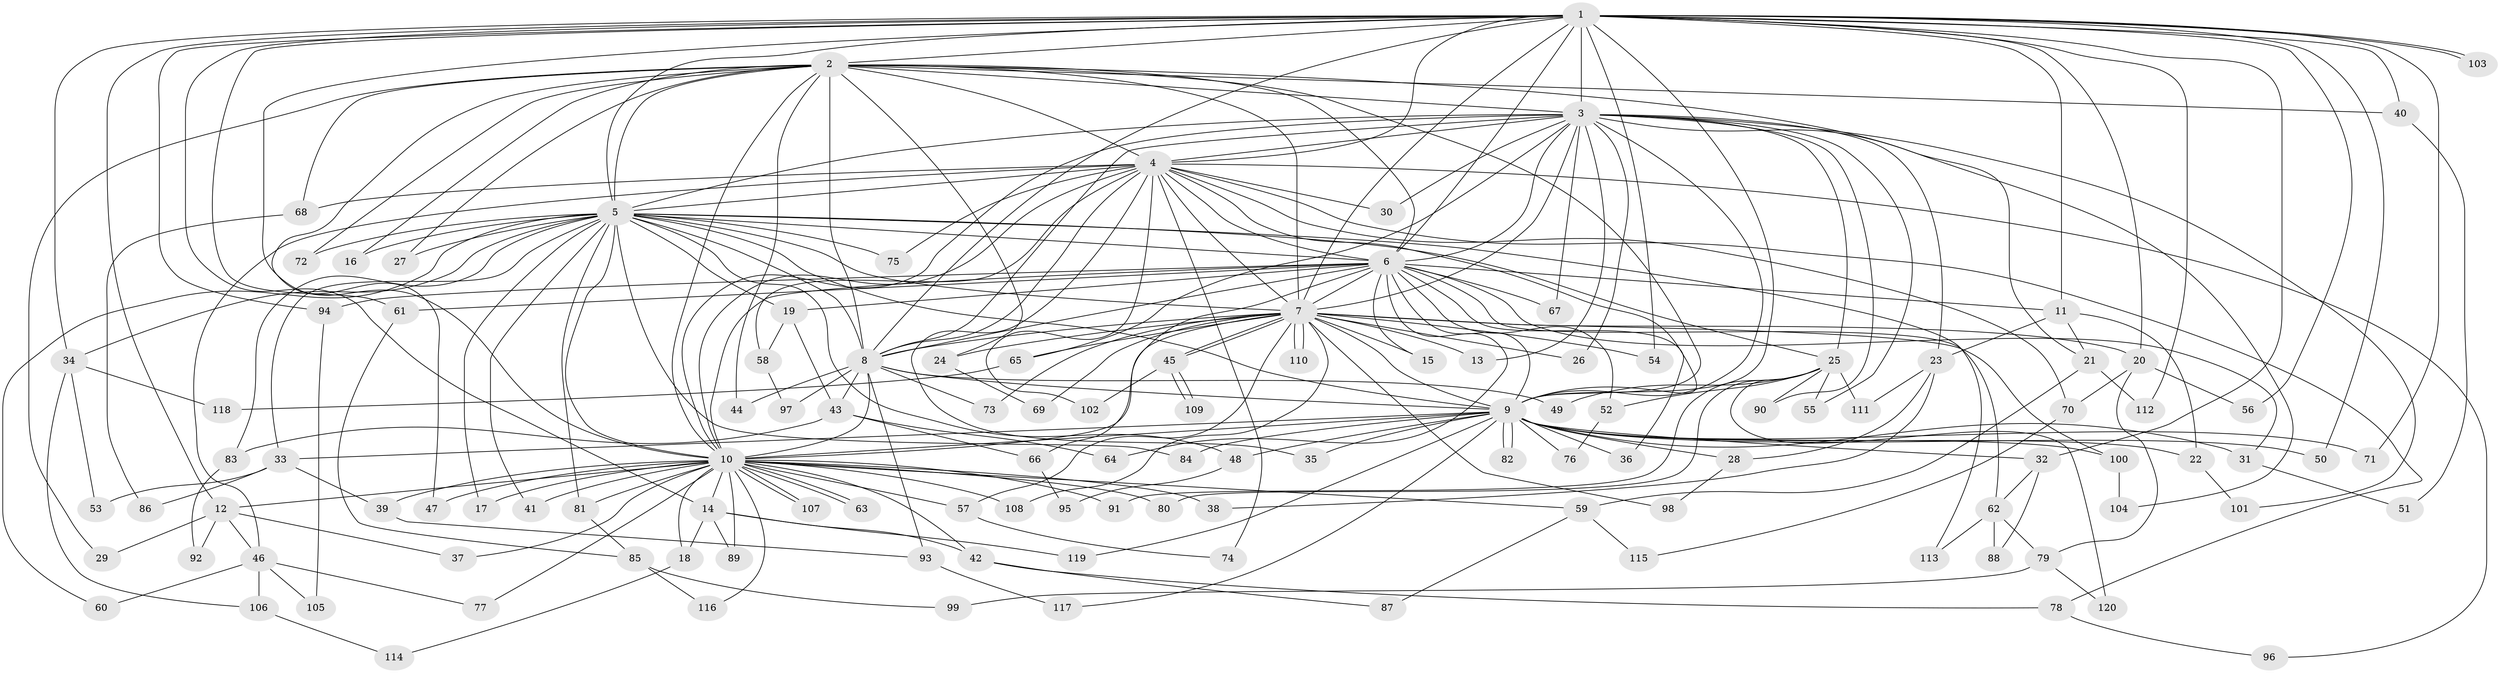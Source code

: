 // Generated by graph-tools (version 1.1) at 2025/01/03/09/25 03:01:19]
// undirected, 120 vertices, 265 edges
graph export_dot {
graph [start="1"]
  node [color=gray90,style=filled];
  1;
  2;
  3;
  4;
  5;
  6;
  7;
  8;
  9;
  10;
  11;
  12;
  13;
  14;
  15;
  16;
  17;
  18;
  19;
  20;
  21;
  22;
  23;
  24;
  25;
  26;
  27;
  28;
  29;
  30;
  31;
  32;
  33;
  34;
  35;
  36;
  37;
  38;
  39;
  40;
  41;
  42;
  43;
  44;
  45;
  46;
  47;
  48;
  49;
  50;
  51;
  52;
  53;
  54;
  55;
  56;
  57;
  58;
  59;
  60;
  61;
  62;
  63;
  64;
  65;
  66;
  67;
  68;
  69;
  70;
  71;
  72;
  73;
  74;
  75;
  76;
  77;
  78;
  79;
  80;
  81;
  82;
  83;
  84;
  85;
  86;
  87;
  88;
  89;
  90;
  91;
  92;
  93;
  94;
  95;
  96;
  97;
  98;
  99;
  100;
  101;
  102;
  103;
  104;
  105;
  106;
  107;
  108;
  109;
  110;
  111;
  112;
  113;
  114;
  115;
  116;
  117;
  118;
  119;
  120;
  1 -- 2;
  1 -- 3;
  1 -- 4;
  1 -- 5;
  1 -- 6;
  1 -- 7;
  1 -- 8;
  1 -- 9;
  1 -- 10;
  1 -- 11;
  1 -- 12;
  1 -- 14;
  1 -- 20;
  1 -- 32;
  1 -- 34;
  1 -- 40;
  1 -- 50;
  1 -- 54;
  1 -- 56;
  1 -- 61;
  1 -- 71;
  1 -- 94;
  1 -- 103;
  1 -- 103;
  1 -- 112;
  2 -- 3;
  2 -- 4;
  2 -- 5;
  2 -- 6;
  2 -- 7;
  2 -- 8;
  2 -- 9;
  2 -- 10;
  2 -- 16;
  2 -- 21;
  2 -- 24;
  2 -- 27;
  2 -- 29;
  2 -- 40;
  2 -- 44;
  2 -- 47;
  2 -- 68;
  2 -- 72;
  3 -- 4;
  3 -- 5;
  3 -- 6;
  3 -- 7;
  3 -- 8;
  3 -- 9;
  3 -- 10;
  3 -- 13;
  3 -- 23;
  3 -- 25;
  3 -- 26;
  3 -- 30;
  3 -- 55;
  3 -- 65;
  3 -- 67;
  3 -- 90;
  3 -- 101;
  3 -- 104;
  4 -- 5;
  4 -- 6;
  4 -- 7;
  4 -- 8;
  4 -- 9;
  4 -- 10;
  4 -- 30;
  4 -- 35;
  4 -- 46;
  4 -- 58;
  4 -- 68;
  4 -- 70;
  4 -- 74;
  4 -- 75;
  4 -- 78;
  4 -- 96;
  4 -- 102;
  5 -- 6;
  5 -- 7;
  5 -- 8;
  5 -- 9;
  5 -- 10;
  5 -- 16;
  5 -- 17;
  5 -- 19;
  5 -- 25;
  5 -- 27;
  5 -- 33;
  5 -- 34;
  5 -- 41;
  5 -- 48;
  5 -- 60;
  5 -- 72;
  5 -- 75;
  5 -- 81;
  5 -- 83;
  5 -- 84;
  5 -- 113;
  6 -- 7;
  6 -- 8;
  6 -- 9;
  6 -- 10;
  6 -- 11;
  6 -- 15;
  6 -- 19;
  6 -- 31;
  6 -- 36;
  6 -- 52;
  6 -- 61;
  6 -- 62;
  6 -- 64;
  6 -- 66;
  6 -- 67;
  6 -- 94;
  7 -- 8;
  7 -- 9;
  7 -- 10;
  7 -- 13;
  7 -- 15;
  7 -- 20;
  7 -- 24;
  7 -- 26;
  7 -- 45;
  7 -- 45;
  7 -- 54;
  7 -- 57;
  7 -- 65;
  7 -- 69;
  7 -- 73;
  7 -- 98;
  7 -- 100;
  7 -- 108;
  7 -- 110;
  7 -- 110;
  8 -- 9;
  8 -- 10;
  8 -- 43;
  8 -- 44;
  8 -- 49;
  8 -- 73;
  8 -- 93;
  8 -- 97;
  9 -- 10;
  9 -- 22;
  9 -- 28;
  9 -- 31;
  9 -- 32;
  9 -- 33;
  9 -- 35;
  9 -- 36;
  9 -- 48;
  9 -- 50;
  9 -- 71;
  9 -- 76;
  9 -- 82;
  9 -- 82;
  9 -- 84;
  9 -- 100;
  9 -- 117;
  9 -- 119;
  10 -- 12;
  10 -- 14;
  10 -- 17;
  10 -- 18;
  10 -- 37;
  10 -- 38;
  10 -- 39;
  10 -- 41;
  10 -- 42;
  10 -- 47;
  10 -- 57;
  10 -- 59;
  10 -- 63;
  10 -- 63;
  10 -- 77;
  10 -- 80;
  10 -- 81;
  10 -- 89;
  10 -- 91;
  10 -- 107;
  10 -- 107;
  10 -- 108;
  10 -- 116;
  11 -- 21;
  11 -- 22;
  11 -- 23;
  12 -- 29;
  12 -- 37;
  12 -- 46;
  12 -- 92;
  14 -- 18;
  14 -- 42;
  14 -- 89;
  14 -- 119;
  18 -- 114;
  19 -- 43;
  19 -- 58;
  20 -- 56;
  20 -- 70;
  20 -- 79;
  21 -- 59;
  21 -- 112;
  22 -- 101;
  23 -- 28;
  23 -- 38;
  23 -- 111;
  24 -- 69;
  25 -- 49;
  25 -- 52;
  25 -- 55;
  25 -- 80;
  25 -- 90;
  25 -- 91;
  25 -- 111;
  25 -- 120;
  28 -- 98;
  31 -- 51;
  32 -- 62;
  32 -- 88;
  33 -- 39;
  33 -- 53;
  33 -- 86;
  34 -- 53;
  34 -- 106;
  34 -- 118;
  39 -- 93;
  40 -- 51;
  42 -- 78;
  42 -- 87;
  43 -- 64;
  43 -- 66;
  43 -- 83;
  45 -- 102;
  45 -- 109;
  45 -- 109;
  46 -- 60;
  46 -- 77;
  46 -- 105;
  46 -- 106;
  48 -- 95;
  52 -- 76;
  57 -- 74;
  58 -- 97;
  59 -- 87;
  59 -- 115;
  61 -- 85;
  62 -- 79;
  62 -- 88;
  62 -- 113;
  65 -- 118;
  66 -- 95;
  68 -- 86;
  70 -- 115;
  78 -- 96;
  79 -- 99;
  79 -- 120;
  81 -- 85;
  83 -- 92;
  85 -- 99;
  85 -- 116;
  93 -- 117;
  94 -- 105;
  100 -- 104;
  106 -- 114;
}
